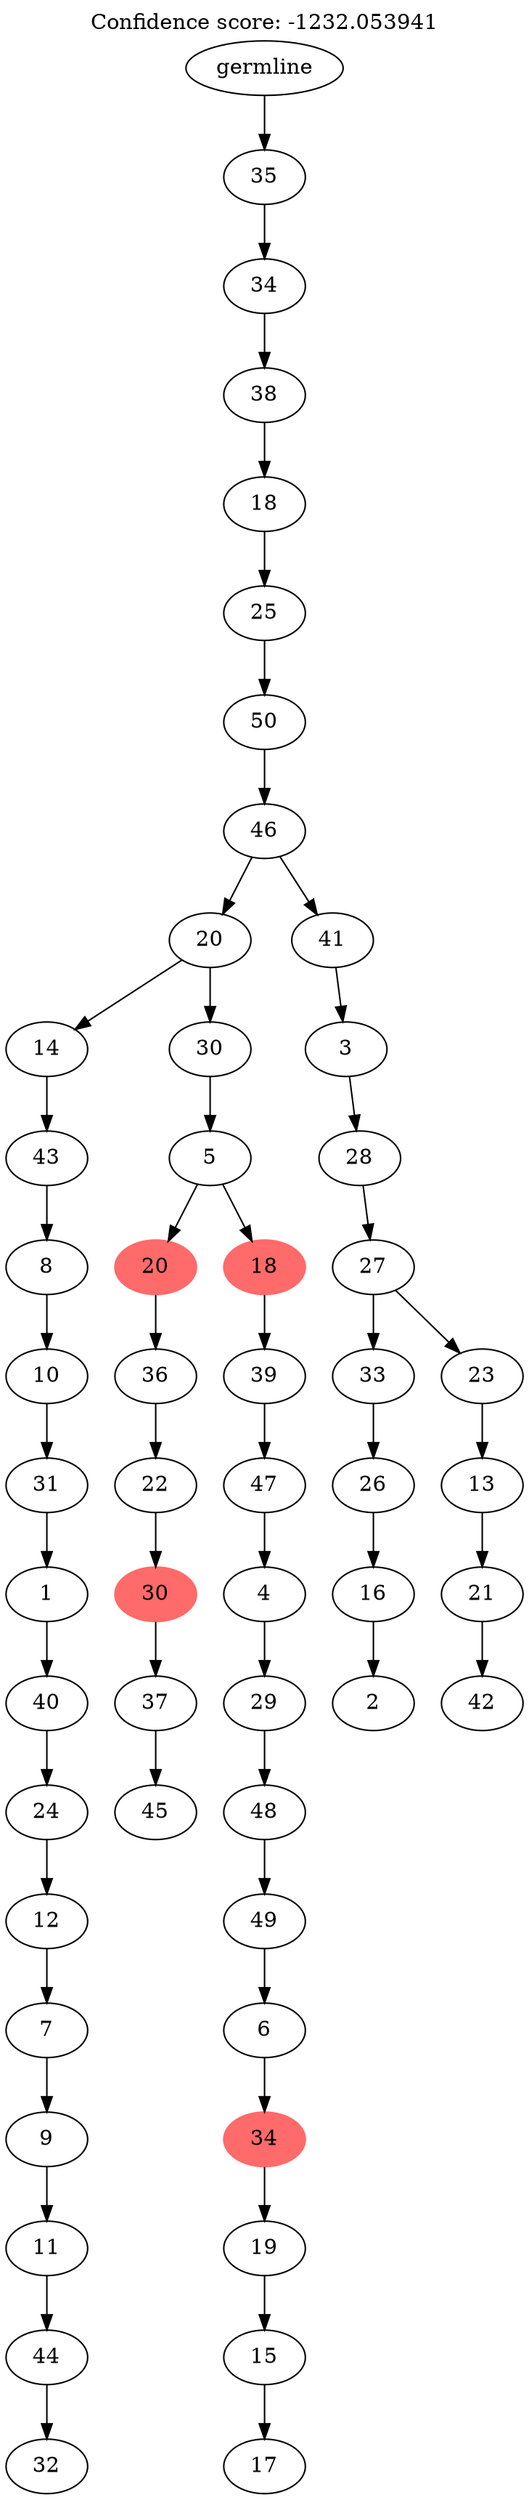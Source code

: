 digraph g {
	"53" -> "54";
	"54" [label="32"];
	"52" -> "53";
	"53" [label="44"];
	"51" -> "52";
	"52" [label="11"];
	"50" -> "51";
	"51" [label="9"];
	"49" -> "50";
	"50" [label="7"];
	"48" -> "49";
	"49" [label="12"];
	"47" -> "48";
	"48" [label="24"];
	"46" -> "47";
	"47" [label="40"];
	"45" -> "46";
	"46" [label="1"];
	"44" -> "45";
	"45" [label="31"];
	"43" -> "44";
	"44" [label="10"];
	"42" -> "43";
	"43" [label="8"];
	"41" -> "42";
	"42" [label="43"];
	"39" -> "40";
	"40" [label="45"];
	"38" -> "39";
	"39" [label="37"];
	"37" -> "38";
	"38" [color=indianred1, style=filled, label="30"];
	"36" -> "37";
	"37" [label="22"];
	"35" -> "36";
	"36" [label="36"];
	"33" -> "34";
	"34" [label="17"];
	"32" -> "33";
	"33" [label="15"];
	"31" -> "32";
	"32" [label="19"];
	"30" -> "31";
	"31" [color=indianred1, style=filled, label="34"];
	"29" -> "30";
	"30" [label="6"];
	"28" -> "29";
	"29" [label="49"];
	"27" -> "28";
	"28" [label="48"];
	"26" -> "27";
	"27" [label="29"];
	"25" -> "26";
	"26" [label="4"];
	"24" -> "25";
	"25" [label="47"];
	"23" -> "24";
	"24" [label="39"];
	"22" -> "23";
	"23" [color=indianred1, style=filled, label="18"];
	"22" -> "35";
	"35" [color=indianred1, style=filled, label="20"];
	"21" -> "22";
	"22" [label="5"];
	"20" -> "21";
	"21" [label="30"];
	"20" -> "41";
	"41" [label="14"];
	"18" -> "19";
	"19" [label="2"];
	"17" -> "18";
	"18" [label="16"];
	"16" -> "17";
	"17" [label="26"];
	"14" -> "15";
	"15" [label="42"];
	"13" -> "14";
	"14" [label="21"];
	"12" -> "13";
	"13" [label="13"];
	"11" -> "12";
	"12" [label="23"];
	"11" -> "16";
	"16" [label="33"];
	"10" -> "11";
	"11" [label="27"];
	"9" -> "10";
	"10" [label="28"];
	"8" -> "9";
	"9" [label="3"];
	"7" -> "8";
	"8" [label="41"];
	"7" -> "20";
	"20" [label="20"];
	"6" -> "7";
	"7" [label="46"];
	"5" -> "6";
	"6" [label="50"];
	"4" -> "5";
	"5" [label="25"];
	"3" -> "4";
	"4" [label="18"];
	"2" -> "3";
	"3" [label="38"];
	"1" -> "2";
	"2" [label="34"];
	"0" -> "1";
	"1" [label="35"];
	"0" [label="germline"];
	labelloc="t";
	label="Confidence score: -1232.053941";
}
